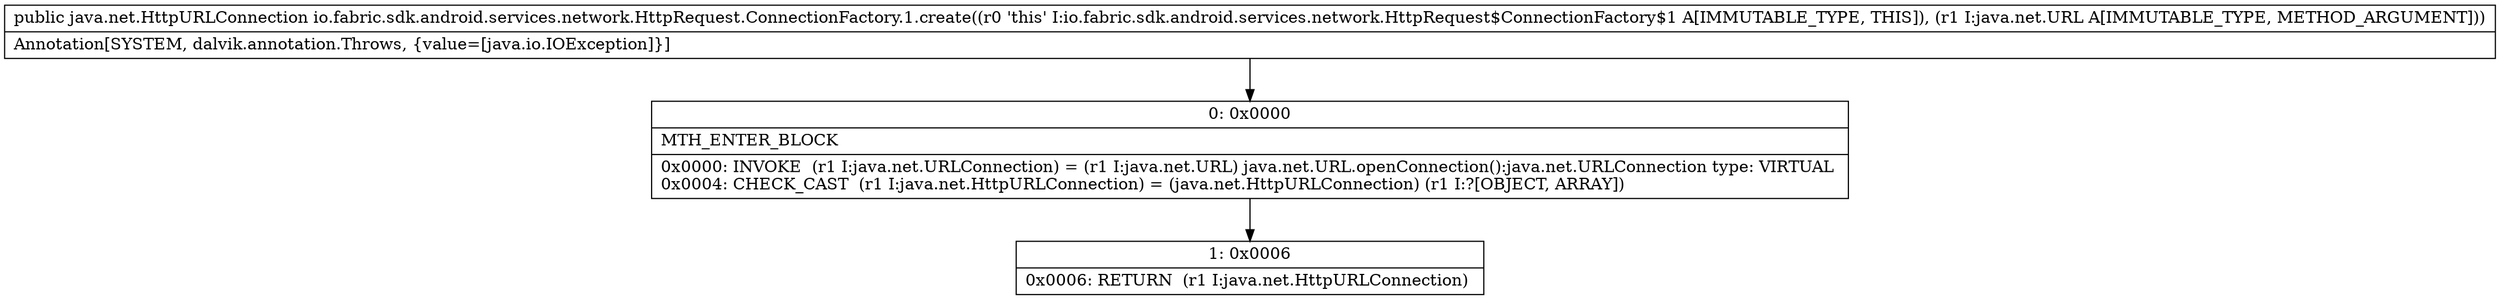 digraph "CFG forio.fabric.sdk.android.services.network.HttpRequest.ConnectionFactory.1.create(Ljava\/net\/URL;)Ljava\/net\/HttpURLConnection;" {
Node_0 [shape=record,label="{0\:\ 0x0000|MTH_ENTER_BLOCK\l|0x0000: INVOKE  (r1 I:java.net.URLConnection) = (r1 I:java.net.URL) java.net.URL.openConnection():java.net.URLConnection type: VIRTUAL \l0x0004: CHECK_CAST  (r1 I:java.net.HttpURLConnection) = (java.net.HttpURLConnection) (r1 I:?[OBJECT, ARRAY]) \l}"];
Node_1 [shape=record,label="{1\:\ 0x0006|0x0006: RETURN  (r1 I:java.net.HttpURLConnection) \l}"];
MethodNode[shape=record,label="{public java.net.HttpURLConnection io.fabric.sdk.android.services.network.HttpRequest.ConnectionFactory.1.create((r0 'this' I:io.fabric.sdk.android.services.network.HttpRequest$ConnectionFactory$1 A[IMMUTABLE_TYPE, THIS]), (r1 I:java.net.URL A[IMMUTABLE_TYPE, METHOD_ARGUMENT]))  | Annotation[SYSTEM, dalvik.annotation.Throws, \{value=[java.io.IOException]\}]\l}"];
MethodNode -> Node_0;
Node_0 -> Node_1;
}

